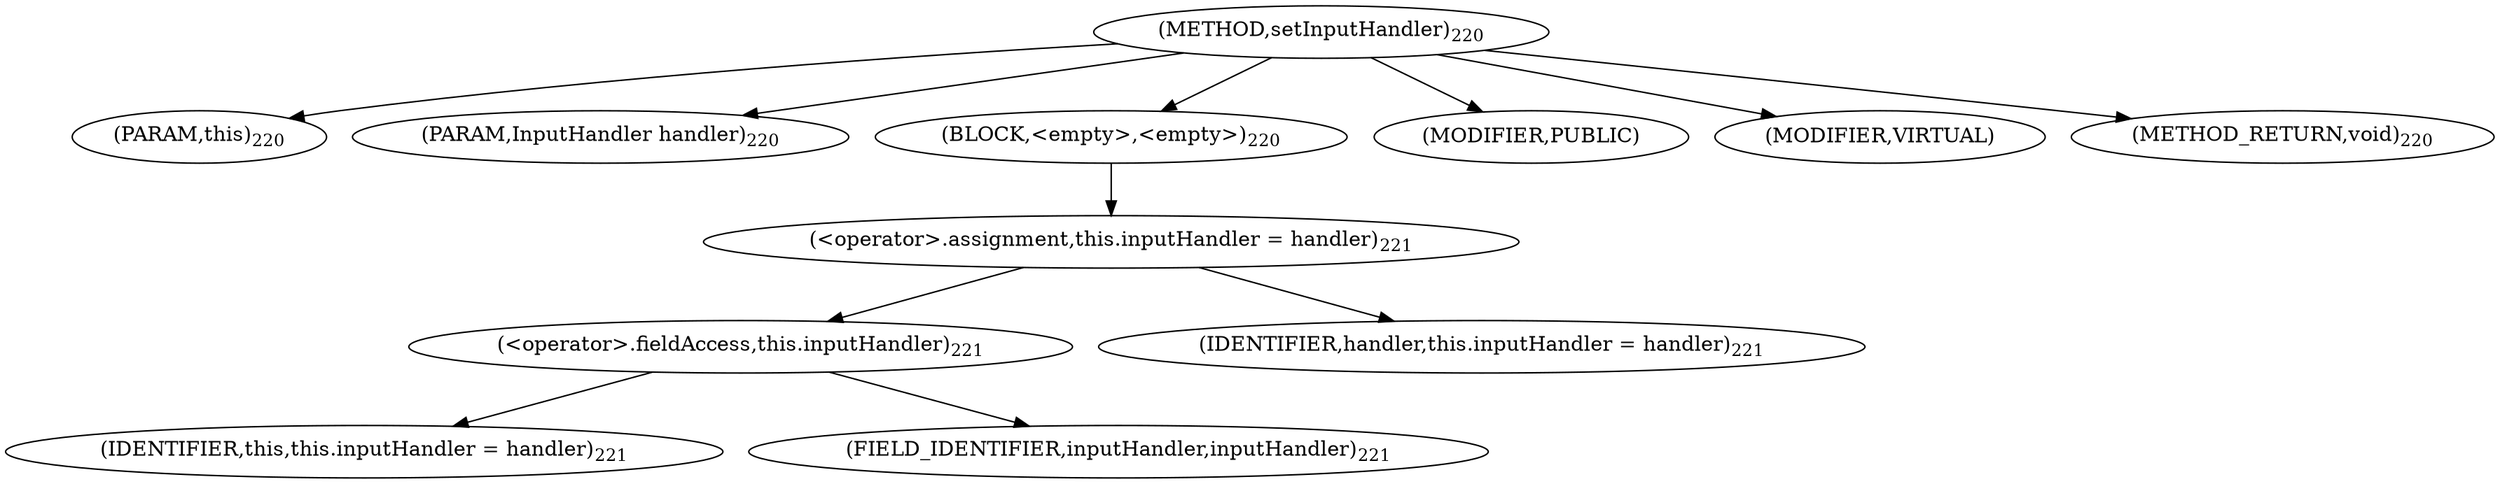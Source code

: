 digraph "setInputHandler" {  
"355" [label = <(METHOD,setInputHandler)<SUB>220</SUB>> ]
"356" [label = <(PARAM,this)<SUB>220</SUB>> ]
"357" [label = <(PARAM,InputHandler handler)<SUB>220</SUB>> ]
"358" [label = <(BLOCK,&lt;empty&gt;,&lt;empty&gt;)<SUB>220</SUB>> ]
"359" [label = <(&lt;operator&gt;.assignment,this.inputHandler = handler)<SUB>221</SUB>> ]
"360" [label = <(&lt;operator&gt;.fieldAccess,this.inputHandler)<SUB>221</SUB>> ]
"361" [label = <(IDENTIFIER,this,this.inputHandler = handler)<SUB>221</SUB>> ]
"362" [label = <(FIELD_IDENTIFIER,inputHandler,inputHandler)<SUB>221</SUB>> ]
"363" [label = <(IDENTIFIER,handler,this.inputHandler = handler)<SUB>221</SUB>> ]
"364" [label = <(MODIFIER,PUBLIC)> ]
"365" [label = <(MODIFIER,VIRTUAL)> ]
"366" [label = <(METHOD_RETURN,void)<SUB>220</SUB>> ]
  "355" -> "356" 
  "355" -> "357" 
  "355" -> "358" 
  "355" -> "364" 
  "355" -> "365" 
  "355" -> "366" 
  "358" -> "359" 
  "359" -> "360" 
  "359" -> "363" 
  "360" -> "361" 
  "360" -> "362" 
}
